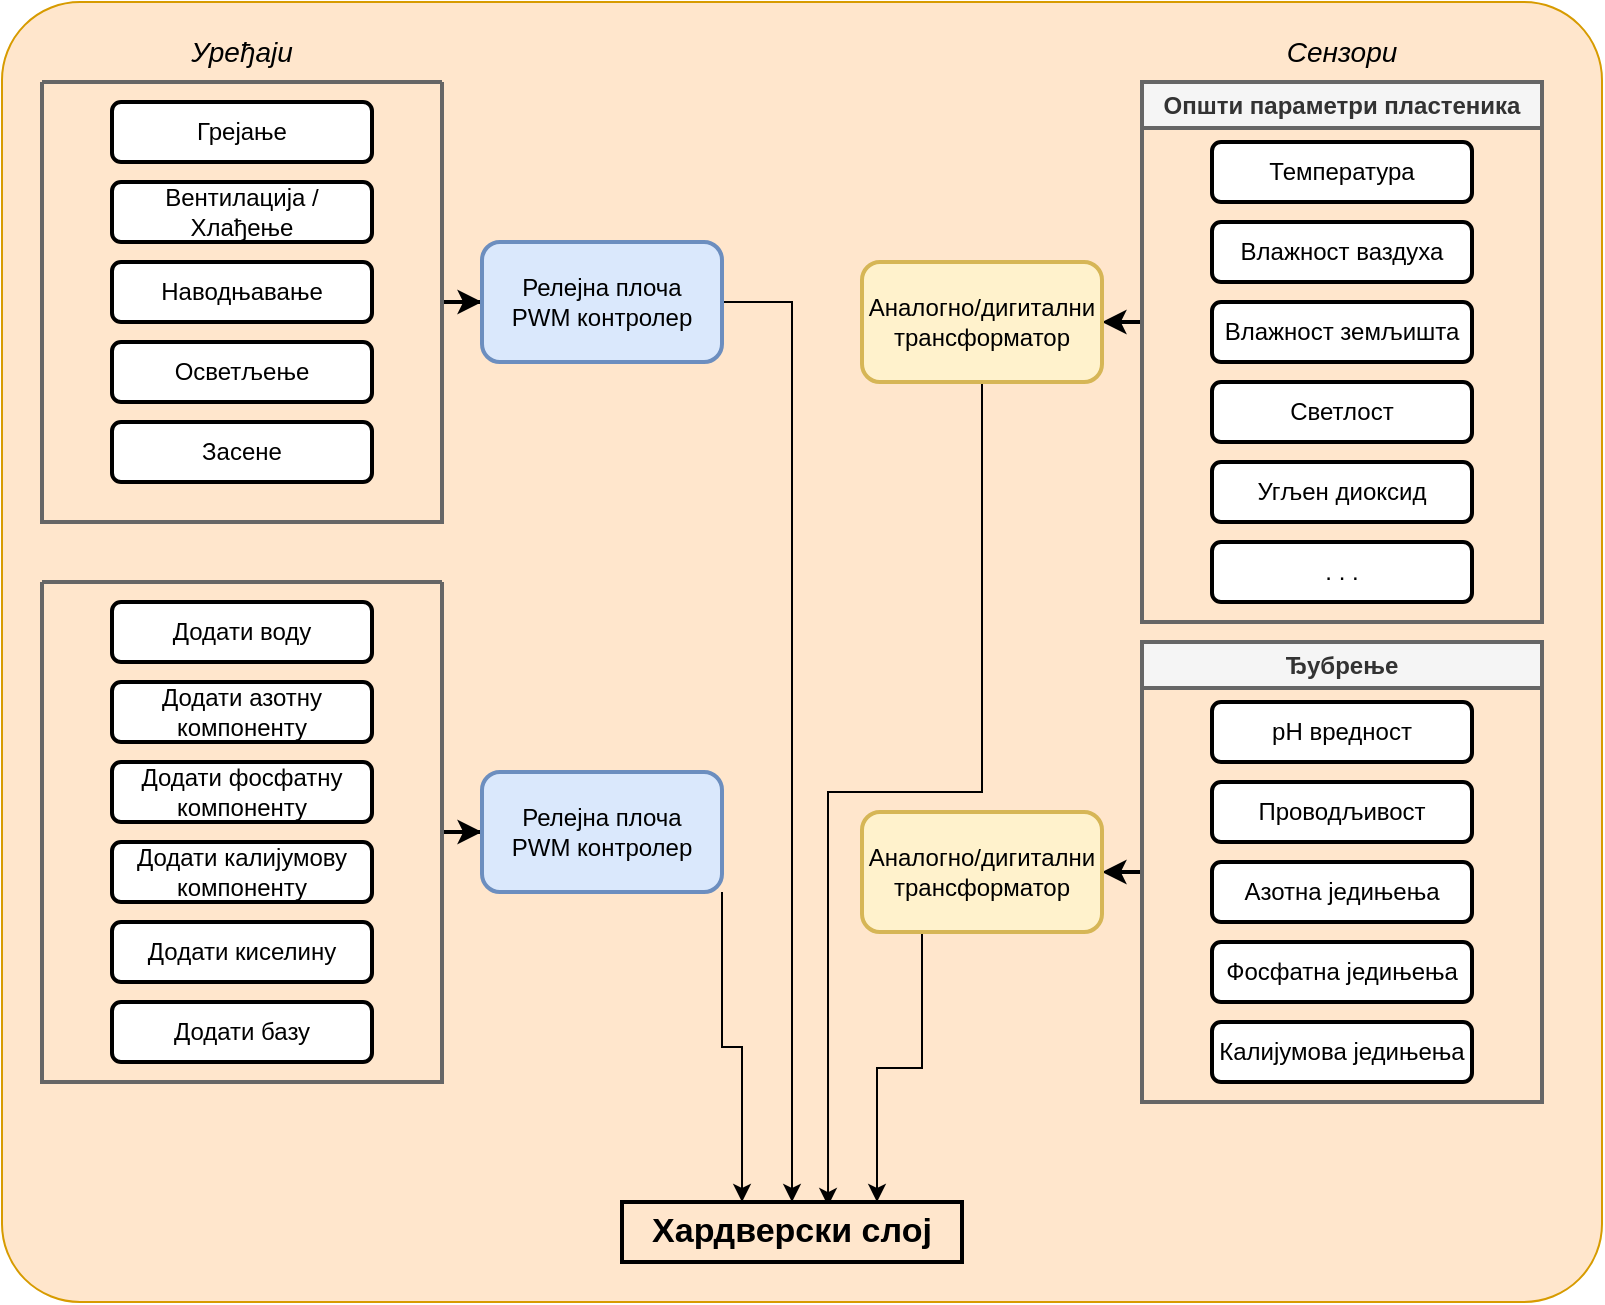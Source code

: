 <mxfile version="21.1.1" type="github">
  <diagram name="Page-1" id="nwmzDDg9rzGXQXywoVDp">
    <mxGraphModel dx="1434" dy="754" grid="1" gridSize="10" guides="1" tooltips="1" connect="1" arrows="1" fold="1" page="1" pageScale="1" pageWidth="827" pageHeight="1169" math="0" shadow="0">
      <root>
        <mxCell id="0" />
        <mxCell id="1" parent="0" />
        <mxCell id="Svi2D5dXMXJ2sk7aOZPu-62" value="" style="rounded=1;whiteSpace=wrap;html=1;arcSize=6;fillColor=#ffe6cc;strokeColor=#d79b00;" vertex="1" parent="1">
          <mxGeometry x="10" y="60" width="800" height="650" as="geometry" />
        </mxCell>
        <mxCell id="Svi2D5dXMXJ2sk7aOZPu-23" style="edgeStyle=orthogonalEdgeStyle;rounded=0;orthogonalLoop=1;jettySize=auto;html=1;entryX=1;entryY=0.5;entryDx=0;entryDy=0;strokeWidth=2;" edge="1" parent="1" target="Svi2D5dXMXJ2sk7aOZPu-22">
          <mxGeometry relative="1" as="geometry">
            <mxPoint x="580" y="220" as="sourcePoint" />
          </mxGeometry>
        </mxCell>
        <mxCell id="Svi2D5dXMXJ2sk7aOZPu-6" value="Општи параметри пластеника" style="swimlane;whiteSpace=wrap;html=1;movable=1;resizable=1;rotatable=1;deletable=1;editable=1;locked=0;connectable=1;strokeWidth=2;fillColor=#f5f5f5;fontColor=#333333;strokeColor=#666666;" vertex="1" parent="1">
          <mxGeometry x="580" y="100" width="200" height="270" as="geometry">
            <mxRectangle x="390" y="100" width="140" height="30" as="alternateBounds" />
          </mxGeometry>
        </mxCell>
        <mxCell id="Svi2D5dXMXJ2sk7aOZPu-2" value="Температура" style="rounded=1;whiteSpace=wrap;html=1;strokeWidth=2;" vertex="1" parent="Svi2D5dXMXJ2sk7aOZPu-6">
          <mxGeometry x="35" y="30" width="130" height="30" as="geometry" />
        </mxCell>
        <mxCell id="Svi2D5dXMXJ2sk7aOZPu-3" value="Влажност ваздуха" style="rounded=1;whiteSpace=wrap;html=1;strokeWidth=2;" vertex="1" parent="Svi2D5dXMXJ2sk7aOZPu-6">
          <mxGeometry x="35" y="70" width="130" height="30" as="geometry" />
        </mxCell>
        <mxCell id="Svi2D5dXMXJ2sk7aOZPu-4" value="Влажност земљишта" style="rounded=1;whiteSpace=wrap;html=1;strokeWidth=2;" vertex="1" parent="Svi2D5dXMXJ2sk7aOZPu-6">
          <mxGeometry x="35" y="110" width="130" height="30" as="geometry" />
        </mxCell>
        <mxCell id="Svi2D5dXMXJ2sk7aOZPu-8" value="Угљен диоксид" style="rounded=1;whiteSpace=wrap;html=1;strokeWidth=2;" vertex="1" parent="Svi2D5dXMXJ2sk7aOZPu-6">
          <mxGeometry x="35" y="190" width="130" height="30" as="geometry" />
        </mxCell>
        <mxCell id="Svi2D5dXMXJ2sk7aOZPu-9" value=". . ." style="rounded=1;whiteSpace=wrap;html=1;strokeWidth=2;" vertex="1" parent="Svi2D5dXMXJ2sk7aOZPu-6">
          <mxGeometry x="35" y="230" width="130" height="30" as="geometry" />
        </mxCell>
        <mxCell id="Svi2D5dXMXJ2sk7aOZPu-5" value="Светлост" style="rounded=1;whiteSpace=wrap;html=1;strokeWidth=2;" vertex="1" parent="Svi2D5dXMXJ2sk7aOZPu-6">
          <mxGeometry x="35" y="150" width="130" height="30" as="geometry" />
        </mxCell>
        <mxCell id="Svi2D5dXMXJ2sk7aOZPu-10" value="Сензори " style="text;html=1;strokeColor=none;fillColor=none;align=center;verticalAlign=middle;whiteSpace=wrap;rounded=0;fontSize=14;fontStyle=2;strokeWidth=2;" vertex="1" parent="1">
          <mxGeometry x="650" y="70" width="60" height="30" as="geometry" />
        </mxCell>
        <mxCell id="Svi2D5dXMXJ2sk7aOZPu-26" style="edgeStyle=orthogonalEdgeStyle;rounded=0;orthogonalLoop=1;jettySize=auto;html=1;exitX=0;exitY=0.5;exitDx=0;exitDy=0;entryX=1;entryY=0.5;entryDx=0;entryDy=0;strokeWidth=2;" edge="1" parent="1" source="Svi2D5dXMXJ2sk7aOZPu-11" target="Svi2D5dXMXJ2sk7aOZPu-25">
          <mxGeometry relative="1" as="geometry" />
        </mxCell>
        <mxCell id="Svi2D5dXMXJ2sk7aOZPu-11" value="Ђубрење" style="swimlane;whiteSpace=wrap;html=1;movable=1;resizable=1;rotatable=1;deletable=1;editable=1;locked=0;connectable=1;strokeWidth=2;fillColor=#f5f5f5;fontColor=#333333;strokeColor=#666666;" vertex="1" parent="1">
          <mxGeometry x="580" y="380" width="200" height="230" as="geometry">
            <mxRectangle x="140" y="150" width="140" height="30" as="alternateBounds" />
          </mxGeometry>
        </mxCell>
        <mxCell id="Svi2D5dXMXJ2sk7aOZPu-12" value="pH вредност" style="rounded=1;whiteSpace=wrap;html=1;strokeWidth=2;" vertex="1" parent="Svi2D5dXMXJ2sk7aOZPu-11">
          <mxGeometry x="35" y="30" width="130" height="30" as="geometry" />
        </mxCell>
        <mxCell id="Svi2D5dXMXJ2sk7aOZPu-13" value="Проводљивост" style="rounded=1;whiteSpace=wrap;html=1;strokeWidth=2;" vertex="1" parent="Svi2D5dXMXJ2sk7aOZPu-11">
          <mxGeometry x="35" y="70" width="130" height="30" as="geometry" />
        </mxCell>
        <mxCell id="Svi2D5dXMXJ2sk7aOZPu-14" value="Aзотна једињења" style="rounded=1;whiteSpace=wrap;html=1;strokeWidth=2;" vertex="1" parent="Svi2D5dXMXJ2sk7aOZPu-11">
          <mxGeometry x="35" y="110" width="130" height="30" as="geometry" />
        </mxCell>
        <mxCell id="Svi2D5dXMXJ2sk7aOZPu-18" value="Калијумова једињења" style="rounded=1;whiteSpace=wrap;html=1;strokeWidth=2;" vertex="1" parent="Svi2D5dXMXJ2sk7aOZPu-11">
          <mxGeometry x="35" y="190" width="130" height="30" as="geometry" />
        </mxCell>
        <mxCell id="Svi2D5dXMXJ2sk7aOZPu-19" value="Фосфатна једињења" style="rounded=1;whiteSpace=wrap;html=1;strokeWidth=2;" vertex="1" parent="Svi2D5dXMXJ2sk7aOZPu-11">
          <mxGeometry x="35" y="150" width="130" height="30" as="geometry" />
        </mxCell>
        <mxCell id="Svi2D5dXMXJ2sk7aOZPu-20" style="edgeStyle=orthogonalEdgeStyle;rounded=0;orthogonalLoop=1;jettySize=auto;html=1;exitX=0.5;exitY=1;exitDx=0;exitDy=0;strokeWidth=2;" edge="1" parent="Svi2D5dXMXJ2sk7aOZPu-11" source="Svi2D5dXMXJ2sk7aOZPu-19" target="Svi2D5dXMXJ2sk7aOZPu-19">
          <mxGeometry relative="1" as="geometry" />
        </mxCell>
        <mxCell id="Svi2D5dXMXJ2sk7aOZPu-77" style="edgeStyle=orthogonalEdgeStyle;rounded=0;orthogonalLoop=1;jettySize=auto;html=1;entryX=0.606;entryY=0.067;entryDx=0;entryDy=0;entryPerimeter=0;" edge="1" parent="1" source="Svi2D5dXMXJ2sk7aOZPu-22" target="Svi2D5dXMXJ2sk7aOZPu-75">
          <mxGeometry relative="1" as="geometry" />
        </mxCell>
        <mxCell id="Svi2D5dXMXJ2sk7aOZPu-22" value="Аналогно/дигитални трансформатор" style="rounded=1;whiteSpace=wrap;html=1;strokeWidth=2;fillColor=#fff2cc;strokeColor=#d6b656;" vertex="1" parent="1">
          <mxGeometry x="440" y="190" width="120" height="60" as="geometry" />
        </mxCell>
        <mxCell id="Svi2D5dXMXJ2sk7aOZPu-78" style="edgeStyle=orthogonalEdgeStyle;rounded=0;orthogonalLoop=1;jettySize=auto;html=1;exitX=0.092;exitY=1.017;exitDx=0;exitDy=0;entryX=0.75;entryY=0;entryDx=0;entryDy=0;exitPerimeter=0;" edge="1" parent="1" source="Svi2D5dXMXJ2sk7aOZPu-25" target="Svi2D5dXMXJ2sk7aOZPu-75">
          <mxGeometry relative="1" as="geometry">
            <Array as="points">
              <mxPoint x="451" y="525" />
              <mxPoint x="470" y="525" />
              <mxPoint x="470" y="593" />
              <mxPoint x="448" y="593" />
            </Array>
          </mxGeometry>
        </mxCell>
        <mxCell id="Svi2D5dXMXJ2sk7aOZPu-25" value="Аналогно/дигитални трансформатор" style="rounded=1;whiteSpace=wrap;html=1;strokeWidth=2;fillColor=#fff2cc;strokeColor=#d6b656;" vertex="1" parent="1">
          <mxGeometry x="440" y="465" width="120" height="60" as="geometry" />
        </mxCell>
        <mxCell id="Svi2D5dXMXJ2sk7aOZPu-58" style="edgeStyle=orthogonalEdgeStyle;rounded=0;orthogonalLoop=1;jettySize=auto;html=1;entryX=0;entryY=0.5;entryDx=0;entryDy=0;strokeWidth=2;" edge="1" parent="1" source="Svi2D5dXMXJ2sk7aOZPu-39" target="Svi2D5dXMXJ2sk7aOZPu-57">
          <mxGeometry relative="1" as="geometry" />
        </mxCell>
        <mxCell id="Svi2D5dXMXJ2sk7aOZPu-39" value="" style="swimlane;startSize=0;strokeWidth=2;fillColor=#f5f5f5;fontColor=#333333;strokeColor=#666666;" vertex="1" parent="1">
          <mxGeometry x="30" y="100" width="200" height="220" as="geometry" />
        </mxCell>
        <mxCell id="Svi2D5dXMXJ2sk7aOZPu-41" value="Вентилација / Хлађење" style="rounded=1;whiteSpace=wrap;html=1;strokeWidth=2;" vertex="1" parent="Svi2D5dXMXJ2sk7aOZPu-39">
          <mxGeometry x="35" y="50" width="130" height="30" as="geometry" />
        </mxCell>
        <mxCell id="Svi2D5dXMXJ2sk7aOZPu-40" value="Грејање" style="rounded=1;whiteSpace=wrap;html=1;strokeWidth=2;" vertex="1" parent="1">
          <mxGeometry x="65" y="110" width="130" height="30" as="geometry" />
        </mxCell>
        <mxCell id="Svi2D5dXMXJ2sk7aOZPu-42" value="Наводњавање" style="rounded=1;whiteSpace=wrap;html=1;strokeWidth=2;" vertex="1" parent="1">
          <mxGeometry x="65" y="190" width="130" height="30" as="geometry" />
        </mxCell>
        <mxCell id="Svi2D5dXMXJ2sk7aOZPu-43" value="Осветљење" style="rounded=1;whiteSpace=wrap;html=1;strokeWidth=2;" vertex="1" parent="1">
          <mxGeometry x="65" y="230" width="130" height="30" as="geometry" />
        </mxCell>
        <mxCell id="Svi2D5dXMXJ2sk7aOZPu-44" value="Засене" style="rounded=1;whiteSpace=wrap;html=1;strokeWidth=2;" vertex="1" parent="1">
          <mxGeometry x="65" y="270" width="130" height="30" as="geometry" />
        </mxCell>
        <mxCell id="Svi2D5dXMXJ2sk7aOZPu-60" style="edgeStyle=orthogonalEdgeStyle;rounded=0;orthogonalLoop=1;jettySize=auto;html=1;entryX=0;entryY=0.5;entryDx=0;entryDy=0;strokeWidth=2;" edge="1" parent="1" source="Svi2D5dXMXJ2sk7aOZPu-45" target="Svi2D5dXMXJ2sk7aOZPu-59">
          <mxGeometry relative="1" as="geometry" />
        </mxCell>
        <mxCell id="Svi2D5dXMXJ2sk7aOZPu-45" value="" style="swimlane;startSize=0;strokeWidth=2;fillColor=#f5f5f5;fontColor=#333333;strokeColor=#666666;" vertex="1" parent="1">
          <mxGeometry x="30" y="350" width="200" height="250" as="geometry" />
        </mxCell>
        <mxCell id="Svi2D5dXMXJ2sk7aOZPu-46" value="Додати воду" style="rounded=1;whiteSpace=wrap;html=1;strokeWidth=2;" vertex="1" parent="Svi2D5dXMXJ2sk7aOZPu-45">
          <mxGeometry x="35" y="10" width="130" height="30" as="geometry" />
        </mxCell>
        <mxCell id="Svi2D5dXMXJ2sk7aOZPu-47" value="Додати азотну компоненту" style="rounded=1;whiteSpace=wrap;html=1;strokeWidth=2;" vertex="1" parent="Svi2D5dXMXJ2sk7aOZPu-45">
          <mxGeometry x="35" y="50" width="130" height="30" as="geometry" />
        </mxCell>
        <mxCell id="Svi2D5dXMXJ2sk7aOZPu-49" value="Додати фосфатну компоненту" style="rounded=1;whiteSpace=wrap;html=1;strokeWidth=2;" vertex="1" parent="Svi2D5dXMXJ2sk7aOZPu-45">
          <mxGeometry x="35" y="90" width="130" height="30" as="geometry" />
        </mxCell>
        <mxCell id="Svi2D5dXMXJ2sk7aOZPu-51" value="Додати калијумову компоненту" style="rounded=1;whiteSpace=wrap;html=1;strokeWidth=2;" vertex="1" parent="Svi2D5dXMXJ2sk7aOZPu-45">
          <mxGeometry x="35" y="130" width="130" height="30" as="geometry" />
        </mxCell>
        <mxCell id="Svi2D5dXMXJ2sk7aOZPu-52" value="Додати киселину" style="rounded=1;whiteSpace=wrap;html=1;strokeWidth=2;" vertex="1" parent="1">
          <mxGeometry x="65" y="520" width="130" height="30" as="geometry" />
        </mxCell>
        <mxCell id="Svi2D5dXMXJ2sk7aOZPu-54" value="Додати базу" style="rounded=1;whiteSpace=wrap;html=1;strokeWidth=2;" vertex="1" parent="1">
          <mxGeometry x="65" y="560" width="130" height="30" as="geometry" />
        </mxCell>
        <mxCell id="Svi2D5dXMXJ2sk7aOZPu-55" value="Уређаји" style="text;html=1;strokeColor=none;fillColor=none;align=center;verticalAlign=middle;whiteSpace=wrap;rounded=0;fontSize=14;fontStyle=2;strokeWidth=2;" vertex="1" parent="1">
          <mxGeometry x="100" y="70" width="60" height="30" as="geometry" />
        </mxCell>
        <mxCell id="Svi2D5dXMXJ2sk7aOZPu-76" style="edgeStyle=orthogonalEdgeStyle;rounded=0;orthogonalLoop=1;jettySize=auto;html=1;exitX=1;exitY=0.5;exitDx=0;exitDy=0;entryX=0.5;entryY=0;entryDx=0;entryDy=0;" edge="1" parent="1" source="Svi2D5dXMXJ2sk7aOZPu-57" target="Svi2D5dXMXJ2sk7aOZPu-75">
          <mxGeometry relative="1" as="geometry" />
        </mxCell>
        <mxCell id="Svi2D5dXMXJ2sk7aOZPu-57" value="&lt;div&gt;Релејна плоча&lt;/div&gt;&lt;div&gt;PWM контролер&lt;br&gt; &lt;/div&gt;" style="rounded=1;whiteSpace=wrap;html=1;strokeWidth=2;fillColor=#dae8fc;strokeColor=#6c8ebf;" vertex="1" parent="1">
          <mxGeometry x="250" y="180" width="120" height="60" as="geometry" />
        </mxCell>
        <mxCell id="Svi2D5dXMXJ2sk7aOZPu-79" style="edgeStyle=orthogonalEdgeStyle;rounded=0;orthogonalLoop=1;jettySize=auto;html=1;exitX=1;exitY=1;exitDx=0;exitDy=0;entryX=0.353;entryY=0;entryDx=0;entryDy=0;entryPerimeter=0;" edge="1" parent="1" source="Svi2D5dXMXJ2sk7aOZPu-59" target="Svi2D5dXMXJ2sk7aOZPu-75">
          <mxGeometry relative="1" as="geometry" />
        </mxCell>
        <mxCell id="Svi2D5dXMXJ2sk7aOZPu-59" value="&lt;div&gt;Релејна плоча&lt;/div&gt;&lt;div&gt;PWM контролер&lt;br&gt; &lt;/div&gt;" style="rounded=1;whiteSpace=wrap;html=1;strokeWidth=2;fillColor=#dae8fc;strokeColor=#6c8ebf;" vertex="1" parent="1">
          <mxGeometry x="250" y="445" width="120" height="60" as="geometry" />
        </mxCell>
        <mxCell id="Svi2D5dXMXJ2sk7aOZPu-75" value="Хардверски слој" style="rounded=0;whiteSpace=wrap;html=1;fontStyle=1;fontSize=17;fillColor=#ffe6cc;strokeColor=#000000;strokeWidth=2;" vertex="1" parent="1">
          <mxGeometry x="320" y="660" width="170" height="30" as="geometry" />
        </mxCell>
      </root>
    </mxGraphModel>
  </diagram>
</mxfile>
